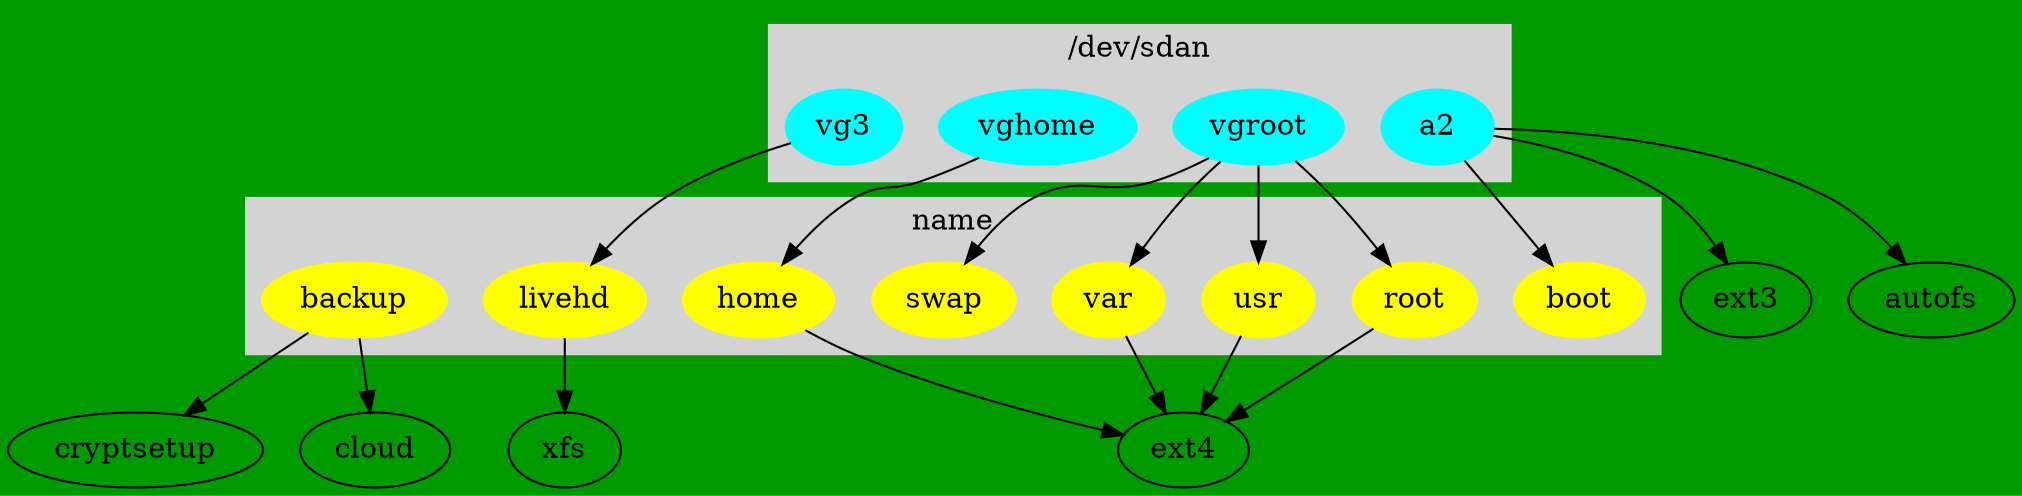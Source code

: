 // dot -Tpng  parted.dot -o line1.png
digraph G {
  bgcolor ="#009900";

	subgraph cluster_0 {
		style=filled;
		color=lightgrey;
		node [style=filled,color=cyan];
		a2 ;
                vgroot;
                vghome;
                vg3;
		label = "/dev/sdan";
	}

	subgraph cluster_2 {
		style=filled;
		color=lightgrey;
		node [style=filled,color=yellow];
		boot;
		backup;
                livehd;
		root ;
                usr;
                var;
		swap;
		home;
		label = "name";
	}

	a2 -> boot;
	a2 -> ext3;
	a2 -> autofs;
        vgroot -> swap ;
        vgroot -> root ;
        root -> ext4;
        vgroot -> usr ;
        usr ->ext4;
        vgroot -> var ;
        var ->ext4;
        vghome -> home;
	home -> ext4;
        vg3 ->livehd;
        livehd ->xfs;
        backup -> cryptsetup;
        backup -> cloud;
}
